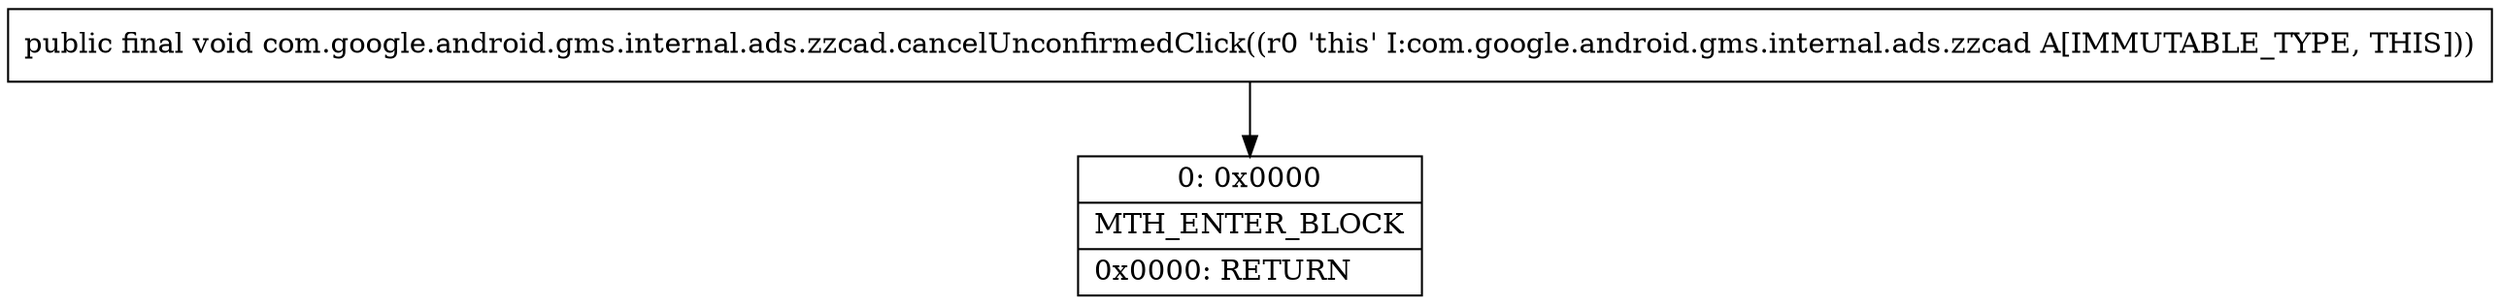 digraph "CFG forcom.google.android.gms.internal.ads.zzcad.cancelUnconfirmedClick()V" {
Node_0 [shape=record,label="{0\:\ 0x0000|MTH_ENTER_BLOCK\l|0x0000: RETURN   \l}"];
MethodNode[shape=record,label="{public final void com.google.android.gms.internal.ads.zzcad.cancelUnconfirmedClick((r0 'this' I:com.google.android.gms.internal.ads.zzcad A[IMMUTABLE_TYPE, THIS])) }"];
MethodNode -> Node_0;
}

